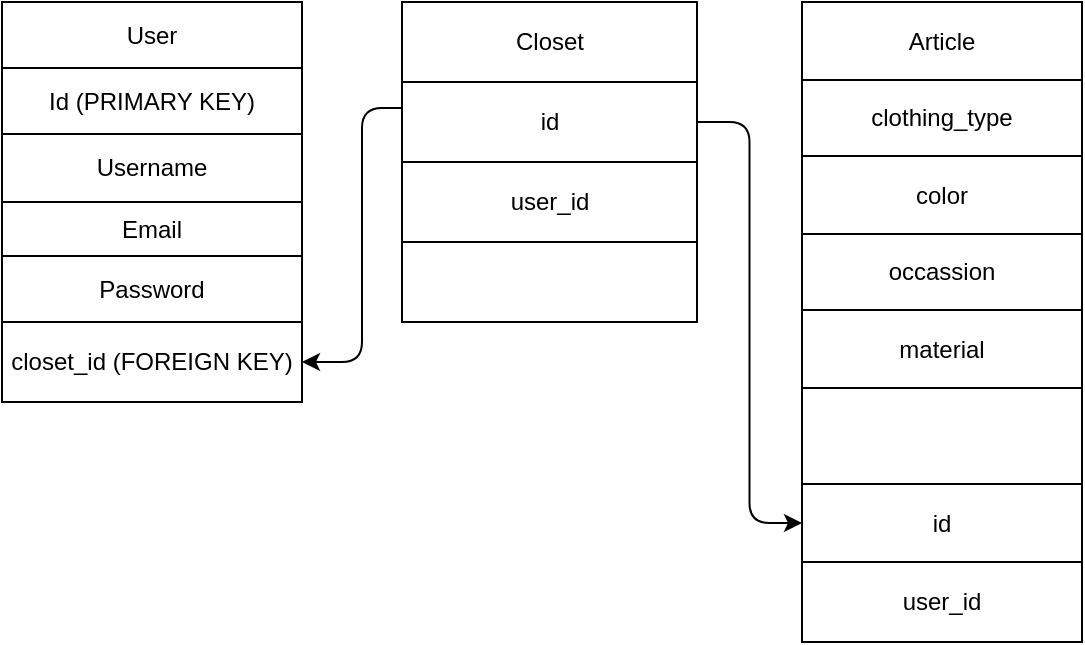 <mxfile>
    <diagram id="2jhYTKOTNLor7KTA3ccY" name="Page-1">
        <mxGraphModel dx="624" dy="808" grid="1" gridSize="10" guides="1" tooltips="1" connect="1" arrows="1" fold="1" page="1" pageScale="1" pageWidth="850" pageHeight="1100" math="0" shadow="0">
            <root>
                <mxCell id="0"/>
                <mxCell id="1" parent="0"/>
                <mxCell id="32" value="" style="shape=table;startSize=0;container=1;collapsible=0;childLayout=tableLayout;" parent="1" vertex="1">
                    <mxGeometry x="40" y="40" width="150" height="160" as="geometry"/>
                </mxCell>
                <mxCell id="33" value="" style="shape=partialRectangle;collapsible=0;dropTarget=0;pointerEvents=0;fillColor=none;top=0;left=0;bottom=0;right=0;points=[[0,0.5],[1,0.5]];portConstraint=eastwest;" parent="32" vertex="1">
                    <mxGeometry width="150" height="33" as="geometry"/>
                </mxCell>
                <mxCell id="34" value="User" style="shape=partialRectangle;html=1;whiteSpace=wrap;connectable=0;overflow=hidden;fillColor=none;top=0;left=0;bottom=0;right=0;pointerEvents=1;" parent="33" vertex="1">
                    <mxGeometry width="150" height="33" as="geometry">
                        <mxRectangle width="150" height="33" as="alternateBounds"/>
                    </mxGeometry>
                </mxCell>
                <mxCell id="35" value="" style="shape=partialRectangle;collapsible=0;dropTarget=0;pointerEvents=0;fillColor=none;top=0;left=0;bottom=0;right=0;points=[[0,0.5],[1,0.5]];portConstraint=eastwest;" parent="32" vertex="1">
                    <mxGeometry y="33" width="150" height="33" as="geometry"/>
                </mxCell>
                <mxCell id="36" value="Id (PRIMARY KEY)" style="shape=partialRectangle;html=1;whiteSpace=wrap;connectable=0;overflow=hidden;fillColor=none;top=0;left=0;bottom=0;right=0;pointerEvents=1;" parent="35" vertex="1">
                    <mxGeometry width="150" height="33" as="geometry">
                        <mxRectangle width="150" height="33" as="alternateBounds"/>
                    </mxGeometry>
                </mxCell>
                <mxCell id="37" value="" style="shape=partialRectangle;collapsible=0;dropTarget=0;pointerEvents=0;fillColor=none;top=0;left=0;bottom=0;right=0;points=[[0,0.5],[1,0.5]];portConstraint=eastwest;" parent="32" vertex="1">
                    <mxGeometry y="66" width="150" height="34" as="geometry"/>
                </mxCell>
                <mxCell id="38" value="Username" style="shape=partialRectangle;html=1;whiteSpace=wrap;connectable=0;overflow=hidden;fillColor=none;top=0;left=0;bottom=0;right=0;pointerEvents=1;" parent="37" vertex="1">
                    <mxGeometry width="150" height="34" as="geometry">
                        <mxRectangle width="150" height="34" as="alternateBounds"/>
                    </mxGeometry>
                </mxCell>
                <mxCell id="39" value="" style="shape=partialRectangle;collapsible=0;dropTarget=0;pointerEvents=0;fillColor=none;top=0;left=0;bottom=0;right=0;points=[[0,0.5],[1,0.5]];portConstraint=eastwest;" parent="32" vertex="1">
                    <mxGeometry y="100" width="150" height="27" as="geometry"/>
                </mxCell>
                <mxCell id="40" value="Email" style="shape=partialRectangle;html=1;whiteSpace=wrap;connectable=0;overflow=hidden;fillColor=none;top=0;left=0;bottom=0;right=0;pointerEvents=1;" parent="39" vertex="1">
                    <mxGeometry width="150" height="27" as="geometry">
                        <mxRectangle width="150" height="27" as="alternateBounds"/>
                    </mxGeometry>
                </mxCell>
                <mxCell id="41" value="" style="shape=partialRectangle;collapsible=0;dropTarget=0;pointerEvents=0;fillColor=none;top=0;left=0;bottom=0;right=0;points=[[0,0.5],[1,0.5]];portConstraint=eastwest;" parent="32" vertex="1">
                    <mxGeometry y="127" width="150" height="33" as="geometry"/>
                </mxCell>
                <mxCell id="42" value="Password" style="shape=partialRectangle;html=1;whiteSpace=wrap;connectable=0;overflow=hidden;fillColor=none;top=0;left=0;bottom=0;right=0;pointerEvents=1;" parent="41" vertex="1">
                    <mxGeometry width="150" height="33" as="geometry">
                        <mxRectangle width="150" height="33" as="alternateBounds"/>
                    </mxGeometry>
                </mxCell>
                <mxCell id="64" value="" style="shape=table;startSize=0;container=1;collapsible=0;childLayout=tableLayout;" parent="1" vertex="1">
                    <mxGeometry x="240" y="40" width="147.5" height="160" as="geometry"/>
                </mxCell>
                <mxCell id="65" value="" style="shape=partialRectangle;collapsible=0;dropTarget=0;pointerEvents=0;fillColor=none;top=0;left=0;bottom=0;right=0;points=[[0,0.5],[1,0.5]];portConstraint=eastwest;" parent="64" vertex="1">
                    <mxGeometry width="147.5" height="40" as="geometry"/>
                </mxCell>
                <mxCell id="66" value="Closet" style="shape=partialRectangle;html=1;whiteSpace=wrap;connectable=0;overflow=hidden;fillColor=none;top=0;left=0;bottom=0;right=0;pointerEvents=1;" parent="65" vertex="1">
                    <mxGeometry width="148" height="40" as="geometry">
                        <mxRectangle width="148" height="40" as="alternateBounds"/>
                    </mxGeometry>
                </mxCell>
                <mxCell id="67" value="" style="shape=partialRectangle;collapsible=0;dropTarget=0;pointerEvents=0;fillColor=none;top=0;left=0;bottom=0;right=0;points=[[0,0.5],[1,0.5]];portConstraint=eastwest;" parent="64" vertex="1">
                    <mxGeometry y="40" width="147.5" height="40" as="geometry"/>
                </mxCell>
                <mxCell id="68" value="id" style="shape=partialRectangle;html=1;whiteSpace=wrap;connectable=0;overflow=hidden;fillColor=none;top=0;left=0;bottom=0;right=0;pointerEvents=1;" parent="67" vertex="1">
                    <mxGeometry width="148" height="40" as="geometry">
                        <mxRectangle width="148" height="40" as="alternateBounds"/>
                    </mxGeometry>
                </mxCell>
                <mxCell id="69" value="" style="shape=partialRectangle;collapsible=0;dropTarget=0;pointerEvents=0;fillColor=none;top=0;left=0;bottom=0;right=0;points=[[0,0.5],[1,0.5]];portConstraint=eastwest;" parent="64" vertex="1">
                    <mxGeometry y="80" width="147.5" height="40" as="geometry"/>
                </mxCell>
                <mxCell id="70" value="user_id" style="shape=partialRectangle;html=1;whiteSpace=wrap;connectable=0;overflow=hidden;fillColor=none;top=0;left=0;bottom=0;right=0;pointerEvents=1;" parent="69" vertex="1">
                    <mxGeometry width="148" height="40" as="geometry">
                        <mxRectangle width="148" height="40" as="alternateBounds"/>
                    </mxGeometry>
                </mxCell>
                <mxCell id="71" value="" style="shape=partialRectangle;collapsible=0;dropTarget=0;pointerEvents=0;fillColor=none;top=0;left=0;bottom=0;right=0;points=[[0,0.5],[1,0.5]];portConstraint=eastwest;" parent="64" vertex="1">
                    <mxGeometry y="120" width="147.5" height="40" as="geometry"/>
                </mxCell>
                <mxCell id="72" value="" style="shape=partialRectangle;html=1;whiteSpace=wrap;connectable=0;overflow=hidden;fillColor=none;top=0;left=0;bottom=0;right=0;pointerEvents=1;" parent="71" vertex="1">
                    <mxGeometry width="148" height="40" as="geometry">
                        <mxRectangle width="148" height="40" as="alternateBounds"/>
                    </mxGeometry>
                </mxCell>
                <mxCell id="73" value="" style="shape=table;startSize=0;container=1;collapsible=0;childLayout=tableLayout;" parent="1" vertex="1">
                    <mxGeometry x="440" y="40" width="140" height="280" as="geometry"/>
                </mxCell>
                <mxCell id="74" value="" style="shape=partialRectangle;collapsible=0;dropTarget=0;pointerEvents=0;fillColor=none;top=0;left=0;bottom=0;right=0;points=[[0,0.5],[1,0.5]];portConstraint=eastwest;" parent="73" vertex="1">
                    <mxGeometry width="140" height="39" as="geometry"/>
                </mxCell>
                <mxCell id="75" value="Article" style="shape=partialRectangle;html=1;whiteSpace=wrap;connectable=0;overflow=hidden;fillColor=none;top=0;left=0;bottom=0;right=0;pointerEvents=1;" parent="74" vertex="1">
                    <mxGeometry width="140" height="39" as="geometry">
                        <mxRectangle width="140" height="39" as="alternateBounds"/>
                    </mxGeometry>
                </mxCell>
                <mxCell id="76" value="" style="shape=partialRectangle;collapsible=0;dropTarget=0;pointerEvents=0;fillColor=none;top=0;left=0;bottom=0;right=0;points=[[0,0.5],[1,0.5]];portConstraint=eastwest;" parent="73" vertex="1">
                    <mxGeometry y="39" width="140" height="38" as="geometry"/>
                </mxCell>
                <mxCell id="77" value="clothing_type" style="shape=partialRectangle;html=1;whiteSpace=wrap;connectable=0;overflow=hidden;fillColor=none;top=0;left=0;bottom=0;right=0;pointerEvents=1;" parent="76" vertex="1">
                    <mxGeometry width="140" height="38" as="geometry">
                        <mxRectangle width="140" height="38" as="alternateBounds"/>
                    </mxGeometry>
                </mxCell>
                <mxCell id="78" value="" style="shape=partialRectangle;collapsible=0;dropTarget=0;pointerEvents=0;fillColor=none;top=0;left=0;bottom=0;right=0;points=[[0,0.5],[1,0.5]];portConstraint=eastwest;" parent="73" vertex="1">
                    <mxGeometry y="77" width="140" height="39" as="geometry"/>
                </mxCell>
                <mxCell id="79" value="color" style="shape=partialRectangle;html=1;whiteSpace=wrap;connectable=0;overflow=hidden;fillColor=none;top=0;left=0;bottom=0;right=0;pointerEvents=1;" parent="78" vertex="1">
                    <mxGeometry width="140" height="39" as="geometry">
                        <mxRectangle width="140" height="39" as="alternateBounds"/>
                    </mxGeometry>
                </mxCell>
                <mxCell id="80" value="" style="shape=partialRectangle;collapsible=0;dropTarget=0;pointerEvents=0;fillColor=none;top=0;left=0;bottom=0;right=0;points=[[0,0.5],[1,0.5]];portConstraint=eastwest;" parent="73" vertex="1">
                    <mxGeometry y="116" width="140" height="38" as="geometry"/>
                </mxCell>
                <mxCell id="81" value="occassion" style="shape=partialRectangle;html=1;whiteSpace=wrap;connectable=0;overflow=hidden;fillColor=none;top=0;left=0;bottom=0;right=0;pointerEvents=1;" parent="80" vertex="1">
                    <mxGeometry width="140" height="38" as="geometry">
                        <mxRectangle width="140" height="38" as="alternateBounds"/>
                    </mxGeometry>
                </mxCell>
                <mxCell id="82" value="" style="shape=partialRectangle;collapsible=0;dropTarget=0;pointerEvents=0;fillColor=none;top=0;left=0;bottom=0;right=0;points=[[0,0.5],[1,0.5]];portConstraint=eastwest;" parent="73" vertex="1">
                    <mxGeometry y="154" width="140" height="39" as="geometry"/>
                </mxCell>
                <mxCell id="83" value="material" style="shape=partialRectangle;html=1;whiteSpace=wrap;connectable=0;overflow=hidden;fillColor=none;top=0;left=0;bottom=0;right=0;pointerEvents=1;" parent="82" vertex="1">
                    <mxGeometry width="140" height="39" as="geometry">
                        <mxRectangle width="140" height="39" as="alternateBounds"/>
                    </mxGeometry>
                </mxCell>
                <mxCell id="84" value="" style="shape=partialRectangle;collapsible=0;dropTarget=0;pointerEvents=0;fillColor=none;top=0;left=0;bottom=0;right=0;points=[[0,0.5],[1,0.5]];portConstraint=eastwest;" parent="73" vertex="1">
                    <mxGeometry y="193" width="140" height="48" as="geometry"/>
                </mxCell>
                <mxCell id="85" value="" style="shape=partialRectangle;html=1;whiteSpace=wrap;connectable=0;overflow=hidden;fillColor=none;top=0;left=0;bottom=0;right=0;pointerEvents=1;" parent="84" vertex="1">
                    <mxGeometry width="140" height="48" as="geometry">
                        <mxRectangle width="140" height="48" as="alternateBounds"/>
                    </mxGeometry>
                </mxCell>
                <mxCell id="86" value="" style="shape=partialRectangle;collapsible=0;dropTarget=0;pointerEvents=0;fillColor=none;top=0;left=0;bottom=0;right=0;points=[[0,0.5],[1,0.5]];portConstraint=eastwest;" parent="73" vertex="1">
                    <mxGeometry y="241" width="140" height="39" as="geometry"/>
                </mxCell>
                <mxCell id="87" value="id" style="shape=partialRectangle;html=1;whiteSpace=wrap;connectable=0;overflow=hidden;fillColor=none;top=0;left=0;bottom=0;right=0;pointerEvents=1;" parent="86" vertex="1">
                    <mxGeometry width="140" height="39" as="geometry">
                        <mxRectangle width="140" height="39" as="alternateBounds"/>
                    </mxGeometry>
                </mxCell>
                <mxCell id="90" style="edgeStyle=orthogonalEdgeStyle;html=1;exitX=1;exitY=0.5;exitDx=0;exitDy=0;entryX=0;entryY=0.5;entryDx=0;entryDy=0;" parent="1" source="67" target="86" edge="1">
                    <mxGeometry relative="1" as="geometry"/>
                </mxCell>
                <mxCell id="91" style="edgeStyle=elbowEdgeStyle;html=1;exitX=0;exitY=0.325;exitDx=0;exitDy=0;entryX=1;entryY=0.5;entryDx=0;entryDy=0;exitPerimeter=0;" parent="1" source="67" target="95" edge="1">
                    <mxGeometry relative="1" as="geometry">
                        <Array as="points">
                            <mxPoint x="220" y="140"/>
                        </Array>
                    </mxGeometry>
                </mxCell>
                <mxCell id="94" value="" style="shape=table;startSize=0;container=1;collapsible=0;childLayout=tableLayout;" parent="1" vertex="1">
                    <mxGeometry x="40" y="200" width="150" height="40" as="geometry"/>
                </mxCell>
                <mxCell id="95" value="" style="shape=partialRectangle;collapsible=0;dropTarget=0;pointerEvents=0;fillColor=none;top=0;left=0;bottom=0;right=0;points=[[0,0.5],[1,0.5]];portConstraint=eastwest;" parent="94" vertex="1">
                    <mxGeometry width="150" height="40" as="geometry"/>
                </mxCell>
                <mxCell id="96" value="closet_id (FOREIGN KEY)" style="shape=partialRectangle;html=1;whiteSpace=wrap;connectable=0;overflow=hidden;fillColor=none;top=0;left=0;bottom=0;right=0;pointerEvents=1;" parent="95" vertex="1">
                    <mxGeometry width="150" height="40" as="geometry">
                        <mxRectangle width="150" height="40" as="alternateBounds"/>
                    </mxGeometry>
                </mxCell>
                <mxCell id="97" value="" style="shape=table;startSize=0;container=1;collapsible=0;childLayout=tableLayout;" parent="1" vertex="1">
                    <mxGeometry x="440" y="320" width="140" height="40" as="geometry"/>
                </mxCell>
                <mxCell id="98" value="" style="shape=partialRectangle;collapsible=0;dropTarget=0;pointerEvents=0;fillColor=none;top=0;left=0;bottom=0;right=0;points=[[0,0.5],[1,0.5]];portConstraint=eastwest;" parent="97" vertex="1">
                    <mxGeometry width="140" height="40" as="geometry"/>
                </mxCell>
                <mxCell id="99" value="user_id" style="shape=partialRectangle;html=1;whiteSpace=wrap;connectable=0;overflow=hidden;fillColor=none;top=0;left=0;bottom=0;right=0;pointerEvents=1;" parent="98" vertex="1">
                    <mxGeometry width="140" height="40" as="geometry">
                        <mxRectangle width="140" height="40" as="alternateBounds"/>
                    </mxGeometry>
                </mxCell>
            </root>
        </mxGraphModel>
    </diagram>
</mxfile>